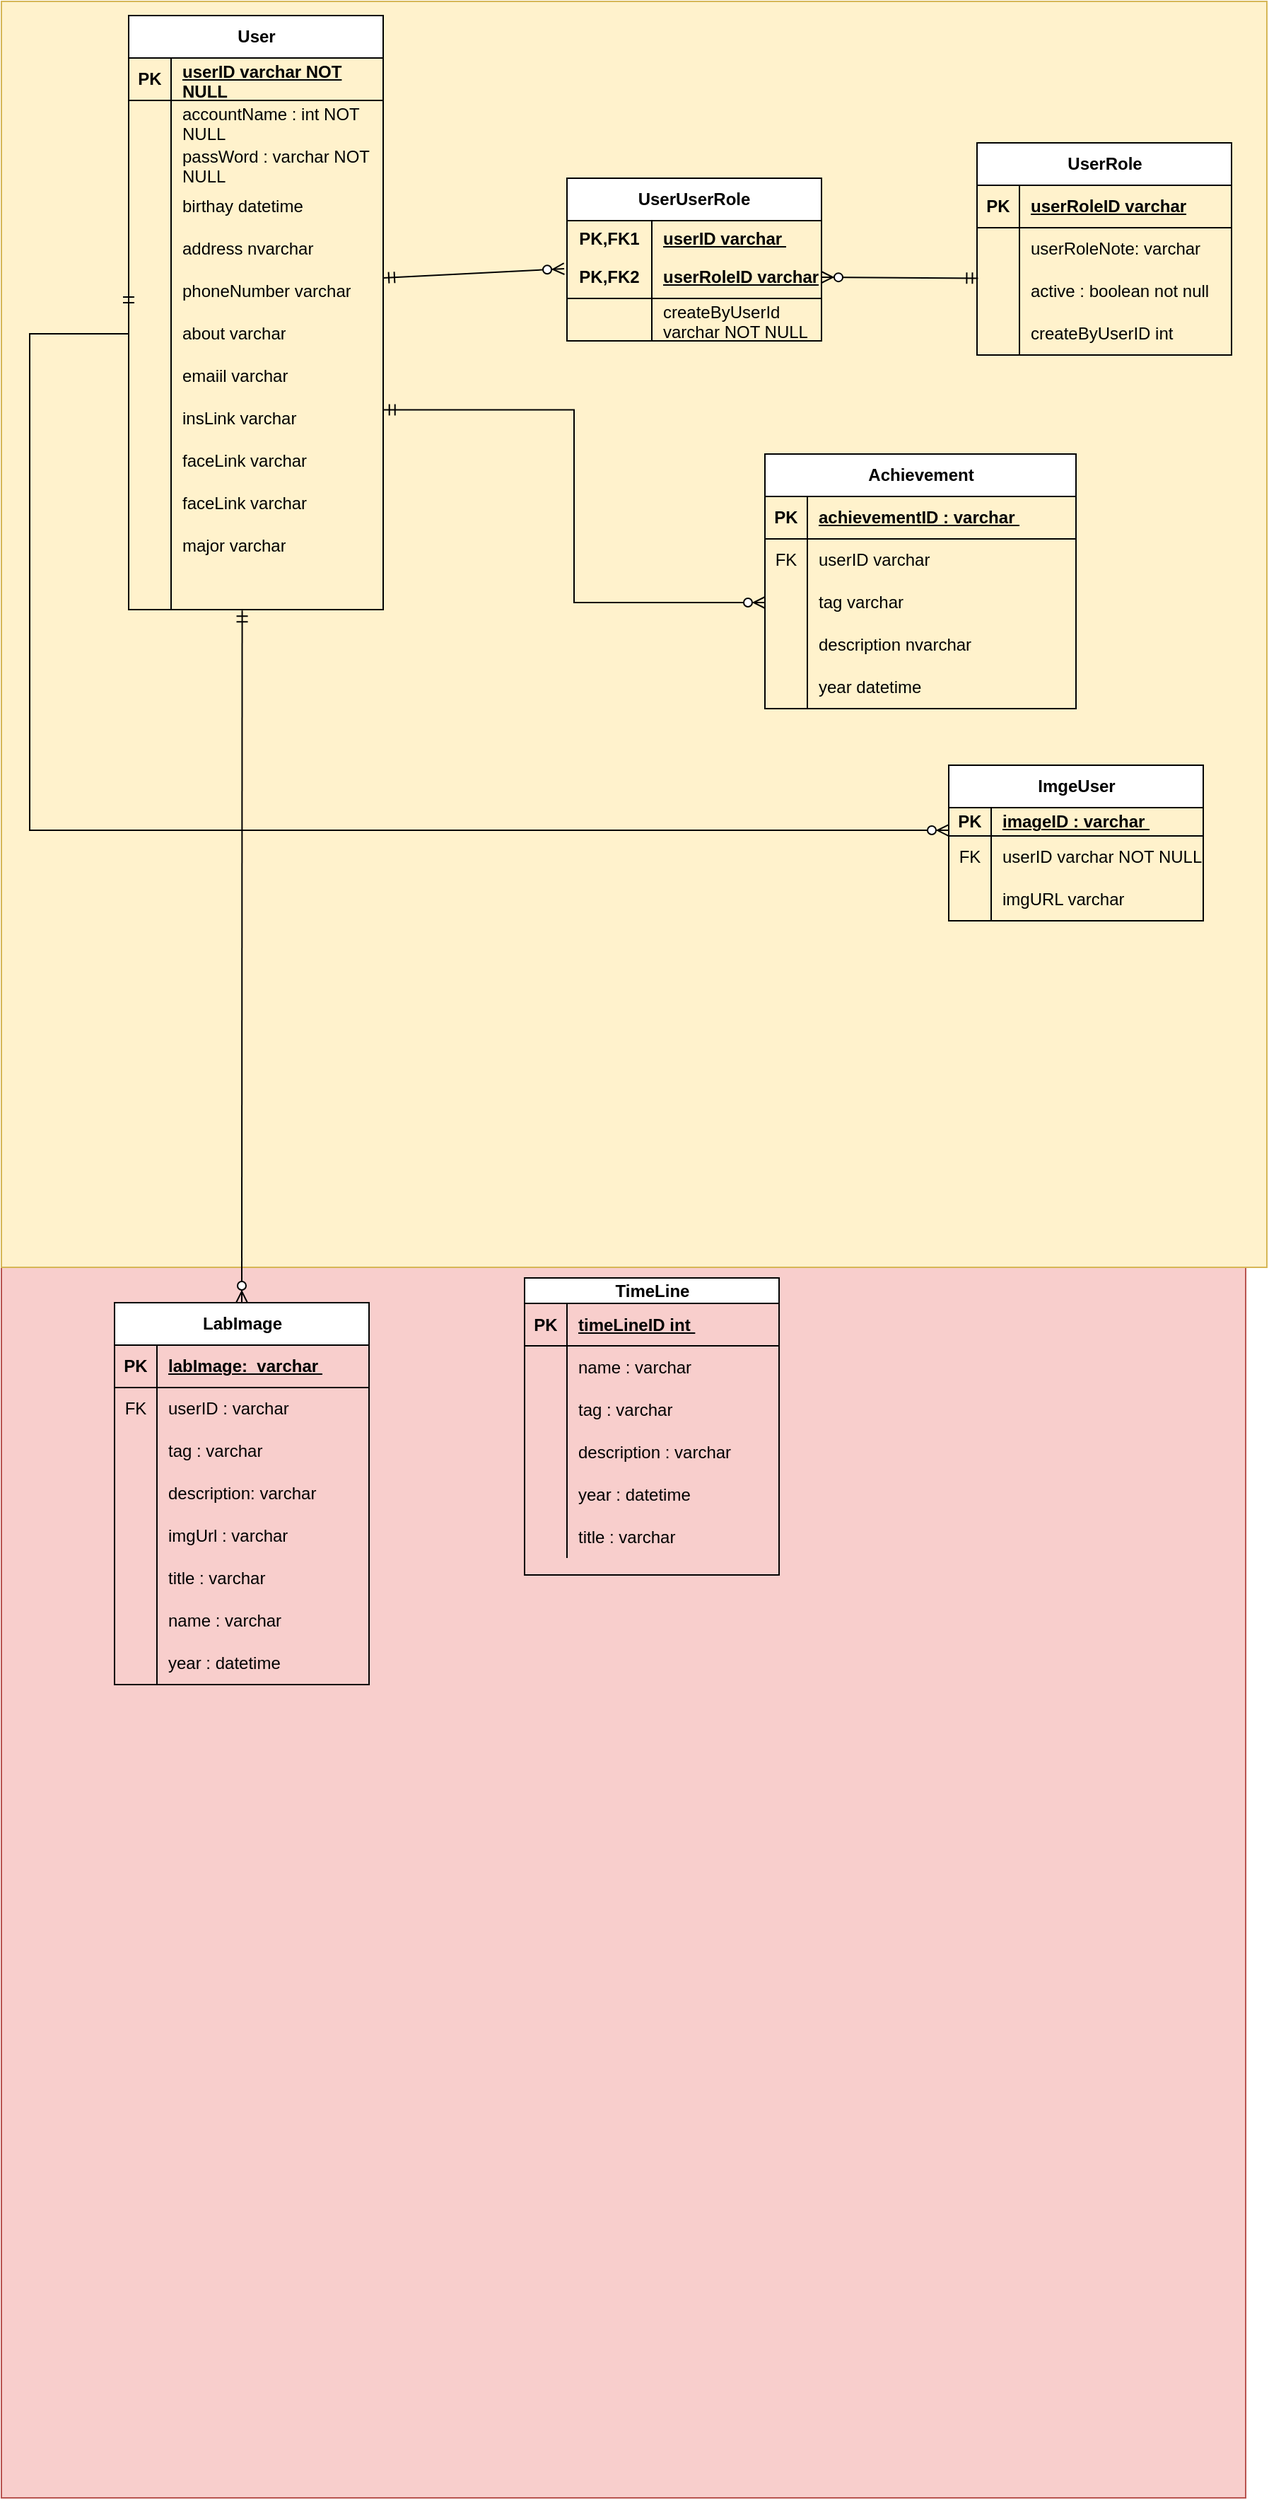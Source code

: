 <mxfile version="21.6.3" type="github">
  <diagram name="Page-1" id="lxIBTwJWbBk2EY63AQeF">
    <mxGraphModel dx="973" dy="623" grid="1" gridSize="10" guides="1" tooltips="1" connect="1" arrows="1" fold="1" page="1" pageScale="1" pageWidth="850" pageHeight="1100" math="0" shadow="0">
      <root>
        <mxCell id="0" />
        <mxCell id="1" parent="0" />
        <mxCell id="_ElPXZbPNZsHkG2TovLa-215" value="" style="whiteSpace=wrap;html=1;aspect=fixed;fillColor=#f8cecc;strokeColor=#b85450;" parent="1" vertex="1">
          <mxGeometry y="935" width="880" height="880" as="geometry" />
        </mxCell>
        <mxCell id="_ElPXZbPNZsHkG2TovLa-213" value="" style="whiteSpace=wrap;html=1;aspect=fixed;fillColor=#fff2cc;strokeColor=#d6b656;" parent="1" vertex="1">
          <mxGeometry y="50" width="895" height="895" as="geometry" />
        </mxCell>
        <mxCell id="_ElPXZbPNZsHkG2TovLa-1" value="User" style="shape=table;startSize=30;container=1;collapsible=1;childLayout=tableLayout;fixedRows=1;rowLines=0;fontStyle=1;align=center;resizeLast=1;html=1;" parent="1" vertex="1">
          <mxGeometry x="90" y="60" width="180" height="420" as="geometry">
            <mxRectangle x="90" y="60" width="70" height="30" as="alternateBounds" />
          </mxGeometry>
        </mxCell>
        <mxCell id="_ElPXZbPNZsHkG2TovLa-2" value="" style="shape=tableRow;horizontal=0;startSize=0;swimlaneHead=0;swimlaneBody=0;fillColor=none;collapsible=0;dropTarget=0;points=[[0,0.5],[1,0.5]];portConstraint=eastwest;top=0;left=0;right=0;bottom=1;" parent="_ElPXZbPNZsHkG2TovLa-1" vertex="1">
          <mxGeometry y="30" width="180" height="30" as="geometry" />
        </mxCell>
        <mxCell id="_ElPXZbPNZsHkG2TovLa-3" value="PK" style="shape=partialRectangle;connectable=0;fillColor=none;top=0;left=0;bottom=0;right=0;fontStyle=1;overflow=hidden;whiteSpace=wrap;html=1;" parent="_ElPXZbPNZsHkG2TovLa-2" vertex="1">
          <mxGeometry width="30" height="30" as="geometry">
            <mxRectangle width="30" height="30" as="alternateBounds" />
          </mxGeometry>
        </mxCell>
        <mxCell id="_ElPXZbPNZsHkG2TovLa-4" value="userID varchar NOT NULL" style="shape=partialRectangle;connectable=0;fillColor=none;top=0;left=0;bottom=0;right=0;align=left;spacingLeft=6;fontStyle=5;overflow=hidden;whiteSpace=wrap;html=1;" parent="_ElPXZbPNZsHkG2TovLa-2" vertex="1">
          <mxGeometry x="30" width="150" height="30" as="geometry">
            <mxRectangle width="150" height="30" as="alternateBounds" />
          </mxGeometry>
        </mxCell>
        <mxCell id="_ElPXZbPNZsHkG2TovLa-8" value="" style="shape=tableRow;horizontal=0;startSize=0;swimlaneHead=0;swimlaneBody=0;fillColor=none;collapsible=0;dropTarget=0;points=[[0,0.5],[1,0.5]];portConstraint=eastwest;top=0;left=0;right=0;bottom=0;" parent="_ElPXZbPNZsHkG2TovLa-1" vertex="1">
          <mxGeometry y="60" width="180" height="30" as="geometry" />
        </mxCell>
        <mxCell id="_ElPXZbPNZsHkG2TovLa-9" value="" style="shape=partialRectangle;connectable=0;fillColor=none;top=0;left=0;bottom=0;right=0;editable=1;overflow=hidden;whiteSpace=wrap;html=1;" parent="_ElPXZbPNZsHkG2TovLa-8" vertex="1">
          <mxGeometry width="30" height="30" as="geometry">
            <mxRectangle width="30" height="30" as="alternateBounds" />
          </mxGeometry>
        </mxCell>
        <mxCell id="_ElPXZbPNZsHkG2TovLa-10" value="" style="shape=partialRectangle;connectable=0;fillColor=none;top=0;left=0;bottom=0;right=0;align=left;spacingLeft=6;overflow=hidden;whiteSpace=wrap;html=1;" parent="_ElPXZbPNZsHkG2TovLa-8" vertex="1">
          <mxGeometry x="30" width="150" height="30" as="geometry">
            <mxRectangle width="150" height="30" as="alternateBounds" />
          </mxGeometry>
        </mxCell>
        <mxCell id="_ElPXZbPNZsHkG2TovLa-11" value="" style="shape=tableRow;horizontal=0;startSize=0;swimlaneHead=0;swimlaneBody=0;fillColor=none;collapsible=0;dropTarget=0;points=[[0,0.5],[1,0.5]];portConstraint=eastwest;top=0;left=0;right=0;bottom=0;" parent="_ElPXZbPNZsHkG2TovLa-1" vertex="1">
          <mxGeometry y="90" width="180" height="30" as="geometry" />
        </mxCell>
        <mxCell id="_ElPXZbPNZsHkG2TovLa-12" value="" style="shape=partialRectangle;connectable=0;fillColor=none;top=0;left=0;bottom=0;right=0;editable=1;overflow=hidden;whiteSpace=wrap;html=1;" parent="_ElPXZbPNZsHkG2TovLa-11" vertex="1">
          <mxGeometry width="30" height="30" as="geometry">
            <mxRectangle width="30" height="30" as="alternateBounds" />
          </mxGeometry>
        </mxCell>
        <mxCell id="_ElPXZbPNZsHkG2TovLa-13" value="passWord : varchar NOT NULL&lt;br&gt;&amp;nbsp;" style="shape=partialRectangle;connectable=0;fillColor=none;top=0;left=0;bottom=0;right=0;align=left;spacingLeft=6;overflow=hidden;whiteSpace=wrap;html=1;" parent="_ElPXZbPNZsHkG2TovLa-11" vertex="1">
          <mxGeometry x="30" width="150" height="30" as="geometry">
            <mxRectangle width="150" height="30" as="alternateBounds" />
          </mxGeometry>
        </mxCell>
        <mxCell id="_ElPXZbPNZsHkG2TovLa-14" style="shape=tableRow;horizontal=0;startSize=0;swimlaneHead=0;swimlaneBody=0;fillColor=none;collapsible=0;dropTarget=0;points=[[0,0.5],[1,0.5]];portConstraint=eastwest;top=0;left=0;right=0;bottom=0;" parent="_ElPXZbPNZsHkG2TovLa-1" vertex="1">
          <mxGeometry y="120" width="180" height="30" as="geometry" />
        </mxCell>
        <mxCell id="_ElPXZbPNZsHkG2TovLa-15" style="shape=partialRectangle;connectable=0;fillColor=none;top=0;left=0;bottom=0;right=0;editable=1;overflow=hidden;whiteSpace=wrap;html=1;" parent="_ElPXZbPNZsHkG2TovLa-14" vertex="1">
          <mxGeometry width="30" height="30" as="geometry">
            <mxRectangle width="30" height="30" as="alternateBounds" />
          </mxGeometry>
        </mxCell>
        <mxCell id="_ElPXZbPNZsHkG2TovLa-16" value="birthay datetime" style="shape=partialRectangle;connectable=0;fillColor=none;top=0;left=0;bottom=0;right=0;align=left;spacingLeft=6;overflow=hidden;whiteSpace=wrap;html=1;" parent="_ElPXZbPNZsHkG2TovLa-14" vertex="1">
          <mxGeometry x="30" width="150" height="30" as="geometry">
            <mxRectangle width="150" height="30" as="alternateBounds" />
          </mxGeometry>
        </mxCell>
        <mxCell id="_ElPXZbPNZsHkG2TovLa-17" style="shape=tableRow;horizontal=0;startSize=0;swimlaneHead=0;swimlaneBody=0;fillColor=none;collapsible=0;dropTarget=0;points=[[0,0.5],[1,0.5]];portConstraint=eastwest;top=0;left=0;right=0;bottom=0;" parent="_ElPXZbPNZsHkG2TovLa-1" vertex="1">
          <mxGeometry y="150" width="180" height="30" as="geometry" />
        </mxCell>
        <mxCell id="_ElPXZbPNZsHkG2TovLa-18" style="shape=partialRectangle;connectable=0;fillColor=none;top=0;left=0;bottom=0;right=0;editable=1;overflow=hidden;whiteSpace=wrap;html=1;" parent="_ElPXZbPNZsHkG2TovLa-17" vertex="1">
          <mxGeometry width="30" height="30" as="geometry">
            <mxRectangle width="30" height="30" as="alternateBounds" />
          </mxGeometry>
        </mxCell>
        <mxCell id="_ElPXZbPNZsHkG2TovLa-19" value="address nvarchar" style="shape=partialRectangle;connectable=0;fillColor=none;top=0;left=0;bottom=0;right=0;align=left;spacingLeft=6;overflow=hidden;whiteSpace=wrap;html=1;" parent="_ElPXZbPNZsHkG2TovLa-17" vertex="1">
          <mxGeometry x="30" width="150" height="30" as="geometry">
            <mxRectangle width="150" height="30" as="alternateBounds" />
          </mxGeometry>
        </mxCell>
        <mxCell id="_ElPXZbPNZsHkG2TovLa-20" style="shape=tableRow;horizontal=0;startSize=0;swimlaneHead=0;swimlaneBody=0;fillColor=none;collapsible=0;dropTarget=0;points=[[0,0.5],[1,0.5]];portConstraint=eastwest;top=0;left=0;right=0;bottom=0;" parent="_ElPXZbPNZsHkG2TovLa-1" vertex="1">
          <mxGeometry y="180" width="180" height="30" as="geometry" />
        </mxCell>
        <mxCell id="_ElPXZbPNZsHkG2TovLa-21" style="shape=partialRectangle;connectable=0;fillColor=none;top=0;left=0;bottom=0;right=0;editable=1;overflow=hidden;whiteSpace=wrap;html=1;" parent="_ElPXZbPNZsHkG2TovLa-20" vertex="1">
          <mxGeometry width="30" height="30" as="geometry">
            <mxRectangle width="30" height="30" as="alternateBounds" />
          </mxGeometry>
        </mxCell>
        <mxCell id="_ElPXZbPNZsHkG2TovLa-22" value="phoneNumber&amp;nbsp;varchar" style="shape=partialRectangle;connectable=0;fillColor=none;top=0;left=0;bottom=0;right=0;align=left;spacingLeft=6;overflow=hidden;whiteSpace=wrap;html=1;" parent="_ElPXZbPNZsHkG2TovLa-20" vertex="1">
          <mxGeometry x="30" width="150" height="30" as="geometry">
            <mxRectangle width="150" height="30" as="alternateBounds" />
          </mxGeometry>
        </mxCell>
        <mxCell id="_ElPXZbPNZsHkG2TovLa-23" style="shape=tableRow;horizontal=0;startSize=0;swimlaneHead=0;swimlaneBody=0;fillColor=none;collapsible=0;dropTarget=0;points=[[0,0.5],[1,0.5]];portConstraint=eastwest;top=0;left=0;right=0;bottom=0;" parent="_ElPXZbPNZsHkG2TovLa-1" vertex="1">
          <mxGeometry y="210" width="180" height="30" as="geometry" />
        </mxCell>
        <mxCell id="_ElPXZbPNZsHkG2TovLa-24" style="shape=partialRectangle;connectable=0;fillColor=none;top=0;left=0;bottom=0;right=0;editable=1;overflow=hidden;whiteSpace=wrap;html=1;" parent="_ElPXZbPNZsHkG2TovLa-23" vertex="1">
          <mxGeometry width="30" height="30" as="geometry">
            <mxRectangle width="30" height="30" as="alternateBounds" />
          </mxGeometry>
        </mxCell>
        <mxCell id="_ElPXZbPNZsHkG2TovLa-25" value="about&amp;nbsp;varchar" style="shape=partialRectangle;connectable=0;fillColor=none;top=0;left=0;bottom=0;right=0;align=left;spacingLeft=6;overflow=hidden;whiteSpace=wrap;html=1;" parent="_ElPXZbPNZsHkG2TovLa-23" vertex="1">
          <mxGeometry x="30" width="150" height="30" as="geometry">
            <mxRectangle width="150" height="30" as="alternateBounds" />
          </mxGeometry>
        </mxCell>
        <mxCell id="_ElPXZbPNZsHkG2TovLa-26" style="shape=tableRow;horizontal=0;startSize=0;swimlaneHead=0;swimlaneBody=0;fillColor=none;collapsible=0;dropTarget=0;points=[[0,0.5],[1,0.5]];portConstraint=eastwest;top=0;left=0;right=0;bottom=0;" parent="_ElPXZbPNZsHkG2TovLa-1" vertex="1">
          <mxGeometry y="240" width="180" height="30" as="geometry" />
        </mxCell>
        <mxCell id="_ElPXZbPNZsHkG2TovLa-27" style="shape=partialRectangle;connectable=0;fillColor=none;top=0;left=0;bottom=0;right=0;editable=1;overflow=hidden;whiteSpace=wrap;html=1;" parent="_ElPXZbPNZsHkG2TovLa-26" vertex="1">
          <mxGeometry width="30" height="30" as="geometry">
            <mxRectangle width="30" height="30" as="alternateBounds" />
          </mxGeometry>
        </mxCell>
        <mxCell id="_ElPXZbPNZsHkG2TovLa-28" value="emaiil&amp;nbsp;varchar" style="shape=partialRectangle;connectable=0;fillColor=none;top=0;left=0;bottom=0;right=0;align=left;spacingLeft=6;overflow=hidden;whiteSpace=wrap;html=1;" parent="_ElPXZbPNZsHkG2TovLa-26" vertex="1">
          <mxGeometry x="30" width="150" height="30" as="geometry">
            <mxRectangle width="150" height="30" as="alternateBounds" />
          </mxGeometry>
        </mxCell>
        <mxCell id="_ElPXZbPNZsHkG2TovLa-38" style="shape=tableRow;horizontal=0;startSize=0;swimlaneHead=0;swimlaneBody=0;fillColor=none;collapsible=0;dropTarget=0;points=[[0,0.5],[1,0.5]];portConstraint=eastwest;top=0;left=0;right=0;bottom=0;" parent="_ElPXZbPNZsHkG2TovLa-1" vertex="1">
          <mxGeometry y="270" width="180" height="30" as="geometry" />
        </mxCell>
        <mxCell id="_ElPXZbPNZsHkG2TovLa-39" style="shape=partialRectangle;connectable=0;fillColor=none;top=0;left=0;bottom=0;right=0;editable=1;overflow=hidden;whiteSpace=wrap;html=1;" parent="_ElPXZbPNZsHkG2TovLa-38" vertex="1">
          <mxGeometry width="30" height="30" as="geometry">
            <mxRectangle width="30" height="30" as="alternateBounds" />
          </mxGeometry>
        </mxCell>
        <mxCell id="_ElPXZbPNZsHkG2TovLa-40" value="insLink&amp;nbsp;varchar" style="shape=partialRectangle;connectable=0;fillColor=none;top=0;left=0;bottom=0;right=0;align=left;spacingLeft=6;overflow=hidden;whiteSpace=wrap;html=1;" parent="_ElPXZbPNZsHkG2TovLa-38" vertex="1">
          <mxGeometry x="30" width="150" height="30" as="geometry">
            <mxRectangle width="150" height="30" as="alternateBounds" />
          </mxGeometry>
        </mxCell>
        <mxCell id="_ElPXZbPNZsHkG2TovLa-41" style="shape=tableRow;horizontal=0;startSize=0;swimlaneHead=0;swimlaneBody=0;fillColor=none;collapsible=0;dropTarget=0;points=[[0,0.5],[1,0.5]];portConstraint=eastwest;top=0;left=0;right=0;bottom=0;" parent="_ElPXZbPNZsHkG2TovLa-1" vertex="1">
          <mxGeometry y="300" width="180" height="30" as="geometry" />
        </mxCell>
        <mxCell id="_ElPXZbPNZsHkG2TovLa-42" style="shape=partialRectangle;connectable=0;fillColor=none;top=0;left=0;bottom=0;right=0;editable=1;overflow=hidden;whiteSpace=wrap;html=1;" parent="_ElPXZbPNZsHkG2TovLa-41" vertex="1">
          <mxGeometry width="30" height="30" as="geometry">
            <mxRectangle width="30" height="30" as="alternateBounds" />
          </mxGeometry>
        </mxCell>
        <mxCell id="_ElPXZbPNZsHkG2TovLa-43" value="faceLink&amp;nbsp;varchar" style="shape=partialRectangle;connectable=0;fillColor=none;top=0;left=0;bottom=0;right=0;align=left;spacingLeft=6;overflow=hidden;whiteSpace=wrap;html=1;" parent="_ElPXZbPNZsHkG2TovLa-41" vertex="1">
          <mxGeometry x="30" width="150" height="30" as="geometry">
            <mxRectangle width="150" height="30" as="alternateBounds" />
          </mxGeometry>
        </mxCell>
        <mxCell id="_ElPXZbPNZsHkG2TovLa-44" style="shape=tableRow;horizontal=0;startSize=0;swimlaneHead=0;swimlaneBody=0;fillColor=none;collapsible=0;dropTarget=0;points=[[0,0.5],[1,0.5]];portConstraint=eastwest;top=0;left=0;right=0;bottom=0;" parent="_ElPXZbPNZsHkG2TovLa-1" vertex="1">
          <mxGeometry y="330" width="180" height="30" as="geometry" />
        </mxCell>
        <mxCell id="_ElPXZbPNZsHkG2TovLa-45" style="shape=partialRectangle;connectable=0;fillColor=none;top=0;left=0;bottom=0;right=0;editable=1;overflow=hidden;whiteSpace=wrap;html=1;" parent="_ElPXZbPNZsHkG2TovLa-44" vertex="1">
          <mxGeometry width="30" height="30" as="geometry">
            <mxRectangle width="30" height="30" as="alternateBounds" />
          </mxGeometry>
        </mxCell>
        <mxCell id="_ElPXZbPNZsHkG2TovLa-46" value="faceLink&amp;nbsp;varchar" style="shape=partialRectangle;connectable=0;fillColor=none;top=0;left=0;bottom=0;right=0;align=left;spacingLeft=6;overflow=hidden;whiteSpace=wrap;html=1;" parent="_ElPXZbPNZsHkG2TovLa-44" vertex="1">
          <mxGeometry x="30" width="150" height="30" as="geometry">
            <mxRectangle width="150" height="30" as="alternateBounds" />
          </mxGeometry>
        </mxCell>
        <mxCell id="_ElPXZbPNZsHkG2TovLa-47" style="shape=tableRow;horizontal=0;startSize=0;swimlaneHead=0;swimlaneBody=0;fillColor=none;collapsible=0;dropTarget=0;points=[[0,0.5],[1,0.5]];portConstraint=eastwest;top=0;left=0;right=0;bottom=0;" parent="_ElPXZbPNZsHkG2TovLa-1" vertex="1">
          <mxGeometry y="360" width="180" height="30" as="geometry" />
        </mxCell>
        <mxCell id="_ElPXZbPNZsHkG2TovLa-48" style="shape=partialRectangle;connectable=0;fillColor=none;top=0;left=0;bottom=0;right=0;editable=1;overflow=hidden;whiteSpace=wrap;html=1;" parent="_ElPXZbPNZsHkG2TovLa-47" vertex="1">
          <mxGeometry width="30" height="30" as="geometry">
            <mxRectangle width="30" height="30" as="alternateBounds" />
          </mxGeometry>
        </mxCell>
        <mxCell id="_ElPXZbPNZsHkG2TovLa-49" value="major varchar" style="shape=partialRectangle;connectable=0;fillColor=none;top=0;left=0;bottom=0;right=0;align=left;spacingLeft=6;overflow=hidden;whiteSpace=wrap;html=1;" parent="_ElPXZbPNZsHkG2TovLa-47" vertex="1">
          <mxGeometry x="30" width="150" height="30" as="geometry">
            <mxRectangle width="150" height="30" as="alternateBounds" />
          </mxGeometry>
        </mxCell>
        <mxCell id="N3_ch3ocj8FjDBlkxbTE-42" style="shape=tableRow;horizontal=0;startSize=0;swimlaneHead=0;swimlaneBody=0;fillColor=none;collapsible=0;dropTarget=0;points=[[0,0.5],[1,0.5]];portConstraint=eastwest;top=0;left=0;right=0;bottom=0;" parent="_ElPXZbPNZsHkG2TovLa-1" vertex="1">
          <mxGeometry y="390" width="180" height="30" as="geometry" />
        </mxCell>
        <mxCell id="N3_ch3ocj8FjDBlkxbTE-43" value="" style="shape=partialRectangle;connectable=0;fillColor=none;top=0;left=0;bottom=0;right=0;editable=1;overflow=hidden;whiteSpace=wrap;html=1;" parent="N3_ch3ocj8FjDBlkxbTE-42" vertex="1">
          <mxGeometry width="30" height="30" as="geometry">
            <mxRectangle width="30" height="30" as="alternateBounds" />
          </mxGeometry>
        </mxCell>
        <mxCell id="N3_ch3ocj8FjDBlkxbTE-44" value="" style="shape=partialRectangle;connectable=0;fillColor=none;top=0;left=0;bottom=0;right=0;align=left;spacingLeft=6;overflow=hidden;whiteSpace=wrap;html=1;" parent="N3_ch3ocj8FjDBlkxbTE-42" vertex="1">
          <mxGeometry x="30" width="150" height="30" as="geometry">
            <mxRectangle width="150" height="30" as="alternateBounds" />
          </mxGeometry>
        </mxCell>
        <mxCell id="_ElPXZbPNZsHkG2TovLa-87" value="UserUserRole" style="shape=table;startSize=30;container=1;collapsible=1;childLayout=tableLayout;fixedRows=1;rowLines=0;fontStyle=1;align=center;resizeLast=1;html=1;whiteSpace=wrap;" parent="1" vertex="1">
          <mxGeometry x="400" y="175" width="180" height="115.0" as="geometry">
            <mxRectangle x="350" y="30" width="90" height="30" as="alternateBounds" />
          </mxGeometry>
        </mxCell>
        <mxCell id="_ElPXZbPNZsHkG2TovLa-88" value="" style="shape=tableRow;horizontal=0;startSize=0;swimlaneHead=0;swimlaneBody=0;fillColor=none;collapsible=0;dropTarget=0;points=[[0,0.5],[1,0.5]];portConstraint=eastwest;top=0;left=0;right=0;bottom=0;html=1;" parent="_ElPXZbPNZsHkG2TovLa-87" vertex="1">
          <mxGeometry y="30" width="180" height="25" as="geometry" />
        </mxCell>
        <mxCell id="_ElPXZbPNZsHkG2TovLa-89" value="PK,FK1" style="shape=partialRectangle;connectable=0;fillColor=none;top=0;left=0;bottom=0;right=0;fontStyle=1;overflow=hidden;html=1;whiteSpace=wrap;" parent="_ElPXZbPNZsHkG2TovLa-88" vertex="1">
          <mxGeometry width="60" height="25" as="geometry">
            <mxRectangle width="60" height="25" as="alternateBounds" />
          </mxGeometry>
        </mxCell>
        <mxCell id="_ElPXZbPNZsHkG2TovLa-90" value="userID varchar&amp;nbsp;" style="shape=partialRectangle;connectable=0;fillColor=none;top=0;left=0;bottom=0;right=0;align=left;spacingLeft=6;fontStyle=5;overflow=hidden;html=1;whiteSpace=wrap;" parent="_ElPXZbPNZsHkG2TovLa-88" vertex="1">
          <mxGeometry x="60" width="120" height="25" as="geometry">
            <mxRectangle width="120" height="25" as="alternateBounds" />
          </mxGeometry>
        </mxCell>
        <mxCell id="_ElPXZbPNZsHkG2TovLa-91" value="" style="shape=tableRow;horizontal=0;startSize=0;swimlaneHead=0;swimlaneBody=0;fillColor=none;collapsible=0;dropTarget=0;points=[[0,0.5],[1,0.5]];portConstraint=eastwest;top=0;left=0;right=0;bottom=1;html=1;" parent="_ElPXZbPNZsHkG2TovLa-87" vertex="1">
          <mxGeometry y="55" width="180" height="30" as="geometry" />
        </mxCell>
        <mxCell id="_ElPXZbPNZsHkG2TovLa-92" value="PK,FK2" style="shape=partialRectangle;connectable=0;fillColor=none;top=0;left=0;bottom=0;right=0;fontStyle=1;overflow=hidden;html=1;whiteSpace=wrap;" parent="_ElPXZbPNZsHkG2TovLa-91" vertex="1">
          <mxGeometry width="60" height="30" as="geometry">
            <mxRectangle width="60" height="30" as="alternateBounds" />
          </mxGeometry>
        </mxCell>
        <mxCell id="_ElPXZbPNZsHkG2TovLa-93" value="userRoleID varchar" style="shape=partialRectangle;connectable=0;fillColor=none;top=0;left=0;bottom=0;right=0;align=left;spacingLeft=6;fontStyle=5;overflow=hidden;html=1;whiteSpace=wrap;" parent="_ElPXZbPNZsHkG2TovLa-91" vertex="1">
          <mxGeometry x="60" width="120" height="30" as="geometry">
            <mxRectangle width="120" height="30" as="alternateBounds" />
          </mxGeometry>
        </mxCell>
        <mxCell id="_ElPXZbPNZsHkG2TovLa-94" value="" style="shape=tableRow;horizontal=0;startSize=0;swimlaneHead=0;swimlaneBody=0;fillColor=none;collapsible=0;dropTarget=0;points=[[0,0.5],[1,0.5]];portConstraint=eastwest;top=0;left=0;right=0;bottom=0;html=1;" parent="_ElPXZbPNZsHkG2TovLa-87" vertex="1">
          <mxGeometry y="85" width="180" height="30" as="geometry" />
        </mxCell>
        <mxCell id="_ElPXZbPNZsHkG2TovLa-95" value="" style="shape=partialRectangle;connectable=0;fillColor=none;top=0;left=0;bottom=0;right=0;editable=1;overflow=hidden;html=1;whiteSpace=wrap;" parent="_ElPXZbPNZsHkG2TovLa-94" vertex="1">
          <mxGeometry width="60" height="30" as="geometry">
            <mxRectangle width="60" height="30" as="alternateBounds" />
          </mxGeometry>
        </mxCell>
        <mxCell id="_ElPXZbPNZsHkG2TovLa-96" value="createByUserId varchar NOT NULL" style="shape=partialRectangle;connectable=0;fillColor=none;top=0;left=0;bottom=0;right=0;align=left;spacingLeft=6;overflow=hidden;html=1;whiteSpace=wrap;" parent="_ElPXZbPNZsHkG2TovLa-94" vertex="1">
          <mxGeometry x="60" width="120" height="30" as="geometry">
            <mxRectangle width="120" height="30" as="alternateBounds" />
          </mxGeometry>
        </mxCell>
        <mxCell id="_ElPXZbPNZsHkG2TovLa-100" value="UserRole" style="shape=table;startSize=30;container=1;collapsible=1;childLayout=tableLayout;fixedRows=1;rowLines=0;fontStyle=1;align=center;resizeLast=1;html=1;" parent="1" vertex="1">
          <mxGeometry x="690" y="150" width="180" height="150" as="geometry">
            <mxRectangle x="560" y="40" width="90" height="30" as="alternateBounds" />
          </mxGeometry>
        </mxCell>
        <mxCell id="_ElPXZbPNZsHkG2TovLa-101" value="" style="shape=tableRow;horizontal=0;startSize=0;swimlaneHead=0;swimlaneBody=0;fillColor=none;collapsible=0;dropTarget=0;points=[[0,0.5],[1,0.5]];portConstraint=eastwest;top=0;left=0;right=0;bottom=1;" parent="_ElPXZbPNZsHkG2TovLa-100" vertex="1">
          <mxGeometry y="30" width="180" height="30" as="geometry" />
        </mxCell>
        <mxCell id="_ElPXZbPNZsHkG2TovLa-102" value="PK" style="shape=partialRectangle;connectable=0;fillColor=none;top=0;left=0;bottom=0;right=0;fontStyle=1;overflow=hidden;whiteSpace=wrap;html=1;" parent="_ElPXZbPNZsHkG2TovLa-101" vertex="1">
          <mxGeometry width="30" height="30" as="geometry">
            <mxRectangle width="30" height="30" as="alternateBounds" />
          </mxGeometry>
        </mxCell>
        <mxCell id="_ElPXZbPNZsHkG2TovLa-103" value="userRoleID varchar" style="shape=partialRectangle;connectable=0;fillColor=none;top=0;left=0;bottom=0;right=0;align=left;spacingLeft=6;fontStyle=5;overflow=hidden;whiteSpace=wrap;html=1;" parent="_ElPXZbPNZsHkG2TovLa-101" vertex="1">
          <mxGeometry x="30" width="150" height="30" as="geometry">
            <mxRectangle width="150" height="30" as="alternateBounds" />
          </mxGeometry>
        </mxCell>
        <mxCell id="_ElPXZbPNZsHkG2TovLa-104" value="" style="shape=tableRow;horizontal=0;startSize=0;swimlaneHead=0;swimlaneBody=0;fillColor=none;collapsible=0;dropTarget=0;points=[[0,0.5],[1,0.5]];portConstraint=eastwest;top=0;left=0;right=0;bottom=0;" parent="_ElPXZbPNZsHkG2TovLa-100" vertex="1">
          <mxGeometry y="60" width="180" height="30" as="geometry" />
        </mxCell>
        <mxCell id="_ElPXZbPNZsHkG2TovLa-105" value="" style="shape=partialRectangle;connectable=0;fillColor=none;top=0;left=0;bottom=0;right=0;editable=1;overflow=hidden;whiteSpace=wrap;html=1;" parent="_ElPXZbPNZsHkG2TovLa-104" vertex="1">
          <mxGeometry width="30" height="30" as="geometry">
            <mxRectangle width="30" height="30" as="alternateBounds" />
          </mxGeometry>
        </mxCell>
        <mxCell id="_ElPXZbPNZsHkG2TovLa-106" value="userRoleNote: varchar" style="shape=partialRectangle;connectable=0;fillColor=none;top=0;left=0;bottom=0;right=0;align=left;spacingLeft=6;overflow=hidden;whiteSpace=wrap;html=1;" parent="_ElPXZbPNZsHkG2TovLa-104" vertex="1">
          <mxGeometry x="30" width="150" height="30" as="geometry">
            <mxRectangle width="150" height="30" as="alternateBounds" />
          </mxGeometry>
        </mxCell>
        <mxCell id="_ElPXZbPNZsHkG2TovLa-107" value="" style="shape=tableRow;horizontal=0;startSize=0;swimlaneHead=0;swimlaneBody=0;fillColor=none;collapsible=0;dropTarget=0;points=[[0,0.5],[1,0.5]];portConstraint=eastwest;top=0;left=0;right=0;bottom=0;" parent="_ElPXZbPNZsHkG2TovLa-100" vertex="1">
          <mxGeometry y="90" width="180" height="30" as="geometry" />
        </mxCell>
        <mxCell id="_ElPXZbPNZsHkG2TovLa-108" value="" style="shape=partialRectangle;connectable=0;fillColor=none;top=0;left=0;bottom=0;right=0;editable=1;overflow=hidden;whiteSpace=wrap;html=1;" parent="_ElPXZbPNZsHkG2TovLa-107" vertex="1">
          <mxGeometry width="30" height="30" as="geometry">
            <mxRectangle width="30" height="30" as="alternateBounds" />
          </mxGeometry>
        </mxCell>
        <mxCell id="_ElPXZbPNZsHkG2TovLa-109" value="active : boolean not null&amp;nbsp;" style="shape=partialRectangle;connectable=0;fillColor=none;top=0;left=0;bottom=0;right=0;align=left;spacingLeft=6;overflow=hidden;whiteSpace=wrap;html=1;" parent="_ElPXZbPNZsHkG2TovLa-107" vertex="1">
          <mxGeometry x="30" width="150" height="30" as="geometry">
            <mxRectangle width="150" height="30" as="alternateBounds" />
          </mxGeometry>
        </mxCell>
        <mxCell id="_ElPXZbPNZsHkG2TovLa-110" value="" style="shape=tableRow;horizontal=0;startSize=0;swimlaneHead=0;swimlaneBody=0;fillColor=none;collapsible=0;dropTarget=0;points=[[0,0.5],[1,0.5]];portConstraint=eastwest;top=0;left=0;right=0;bottom=0;" parent="_ElPXZbPNZsHkG2TovLa-100" vertex="1">
          <mxGeometry y="120" width="180" height="30" as="geometry" />
        </mxCell>
        <mxCell id="_ElPXZbPNZsHkG2TovLa-111" value="" style="shape=partialRectangle;connectable=0;fillColor=none;top=0;left=0;bottom=0;right=0;editable=1;overflow=hidden;whiteSpace=wrap;html=1;" parent="_ElPXZbPNZsHkG2TovLa-110" vertex="1">
          <mxGeometry width="30" height="30" as="geometry">
            <mxRectangle width="30" height="30" as="alternateBounds" />
          </mxGeometry>
        </mxCell>
        <mxCell id="_ElPXZbPNZsHkG2TovLa-112" value="createByUserID int" style="shape=partialRectangle;connectable=0;fillColor=none;top=0;left=0;bottom=0;right=0;align=left;spacingLeft=6;overflow=hidden;whiteSpace=wrap;html=1;" parent="_ElPXZbPNZsHkG2TovLa-110" vertex="1">
          <mxGeometry x="30" width="150" height="30" as="geometry">
            <mxRectangle width="150" height="30" as="alternateBounds" />
          </mxGeometry>
        </mxCell>
        <mxCell id="_ElPXZbPNZsHkG2TovLa-126" value="ImgeUser" style="shape=table;startSize=30;container=1;collapsible=1;childLayout=tableLayout;fixedRows=1;rowLines=0;fontStyle=1;align=center;resizeLast=1;html=1;" parent="1" vertex="1">
          <mxGeometry x="670" y="590" width="180" height="110" as="geometry">
            <mxRectangle x="75" y="150" width="100" height="30" as="alternateBounds" />
          </mxGeometry>
        </mxCell>
        <mxCell id="_ElPXZbPNZsHkG2TovLa-127" value="" style="shape=tableRow;horizontal=0;startSize=0;swimlaneHead=0;swimlaneBody=0;fillColor=none;collapsible=0;dropTarget=0;points=[[0,0.5],[1,0.5]];portConstraint=eastwest;top=0;left=0;right=0;bottom=1;" parent="_ElPXZbPNZsHkG2TovLa-126" vertex="1">
          <mxGeometry y="30" width="180" height="20" as="geometry" />
        </mxCell>
        <mxCell id="_ElPXZbPNZsHkG2TovLa-128" value="PK" style="shape=partialRectangle;connectable=0;fillColor=none;top=0;left=0;bottom=0;right=0;fontStyle=1;overflow=hidden;whiteSpace=wrap;html=1;" parent="_ElPXZbPNZsHkG2TovLa-127" vertex="1">
          <mxGeometry width="30" height="20" as="geometry">
            <mxRectangle width="30" height="20" as="alternateBounds" />
          </mxGeometry>
        </mxCell>
        <mxCell id="_ElPXZbPNZsHkG2TovLa-129" value="imageID : varchar&amp;nbsp;" style="shape=partialRectangle;connectable=0;fillColor=none;top=0;left=0;bottom=0;right=0;align=left;spacingLeft=6;fontStyle=5;overflow=hidden;whiteSpace=wrap;html=1;" parent="_ElPXZbPNZsHkG2TovLa-127" vertex="1">
          <mxGeometry x="30" width="150" height="20" as="geometry">
            <mxRectangle width="150" height="20" as="alternateBounds" />
          </mxGeometry>
        </mxCell>
        <mxCell id="_ElPXZbPNZsHkG2TovLa-130" value="" style="shape=tableRow;horizontal=0;startSize=0;swimlaneHead=0;swimlaneBody=0;fillColor=none;collapsible=0;dropTarget=0;points=[[0,0.5],[1,0.5]];portConstraint=eastwest;top=0;left=0;right=0;bottom=0;" parent="_ElPXZbPNZsHkG2TovLa-126" vertex="1">
          <mxGeometry y="50" width="180" height="30" as="geometry" />
        </mxCell>
        <mxCell id="_ElPXZbPNZsHkG2TovLa-131" value="FK" style="shape=partialRectangle;connectable=0;fillColor=none;top=0;left=0;bottom=0;right=0;editable=1;overflow=hidden;whiteSpace=wrap;html=1;" parent="_ElPXZbPNZsHkG2TovLa-130" vertex="1">
          <mxGeometry width="30" height="30" as="geometry">
            <mxRectangle width="30" height="30" as="alternateBounds" />
          </mxGeometry>
        </mxCell>
        <mxCell id="_ElPXZbPNZsHkG2TovLa-132" value="userID varchar NOT NULL" style="shape=partialRectangle;connectable=0;fillColor=none;top=0;left=0;bottom=0;right=0;align=left;spacingLeft=6;overflow=hidden;whiteSpace=wrap;html=1;" parent="_ElPXZbPNZsHkG2TovLa-130" vertex="1">
          <mxGeometry x="30" width="150" height="30" as="geometry">
            <mxRectangle width="150" height="30" as="alternateBounds" />
          </mxGeometry>
        </mxCell>
        <mxCell id="_ElPXZbPNZsHkG2TovLa-136" value="" style="shape=tableRow;horizontal=0;startSize=0;swimlaneHead=0;swimlaneBody=0;fillColor=none;collapsible=0;dropTarget=0;points=[[0,0.5],[1,0.5]];portConstraint=eastwest;top=0;left=0;right=0;bottom=0;" parent="_ElPXZbPNZsHkG2TovLa-126" vertex="1">
          <mxGeometry y="80" width="180" height="30" as="geometry" />
        </mxCell>
        <mxCell id="_ElPXZbPNZsHkG2TovLa-137" value="" style="shape=partialRectangle;connectable=0;fillColor=none;top=0;left=0;bottom=0;right=0;editable=1;overflow=hidden;whiteSpace=wrap;html=1;" parent="_ElPXZbPNZsHkG2TovLa-136" vertex="1">
          <mxGeometry width="30" height="30" as="geometry">
            <mxRectangle width="30" height="30" as="alternateBounds" />
          </mxGeometry>
        </mxCell>
        <mxCell id="_ElPXZbPNZsHkG2TovLa-138" value="imgURL varchar" style="shape=partialRectangle;connectable=0;fillColor=none;top=0;left=0;bottom=0;right=0;align=left;spacingLeft=6;overflow=hidden;whiteSpace=wrap;html=1;" parent="_ElPXZbPNZsHkG2TovLa-136" vertex="1">
          <mxGeometry x="30" width="150" height="30" as="geometry">
            <mxRectangle width="150" height="30" as="alternateBounds" />
          </mxGeometry>
        </mxCell>
        <mxCell id="_ElPXZbPNZsHkG2TovLa-139" value="Achievement" style="shape=table;startSize=30;container=1;collapsible=1;childLayout=tableLayout;fixedRows=1;rowLines=0;fontStyle=1;align=center;resizeLast=1;html=1;" parent="1" vertex="1">
          <mxGeometry x="540" y="370" width="220" height="180" as="geometry" />
        </mxCell>
        <mxCell id="_ElPXZbPNZsHkG2TovLa-140" value="" style="shape=tableRow;horizontal=0;startSize=0;swimlaneHead=0;swimlaneBody=0;fillColor=none;collapsible=0;dropTarget=0;points=[[0,0.5],[1,0.5]];portConstraint=eastwest;top=0;left=0;right=0;bottom=1;" parent="_ElPXZbPNZsHkG2TovLa-139" vertex="1">
          <mxGeometry y="30" width="220" height="30" as="geometry" />
        </mxCell>
        <mxCell id="_ElPXZbPNZsHkG2TovLa-141" value="PK" style="shape=partialRectangle;connectable=0;fillColor=none;top=0;left=0;bottom=0;right=0;fontStyle=1;overflow=hidden;whiteSpace=wrap;html=1;" parent="_ElPXZbPNZsHkG2TovLa-140" vertex="1">
          <mxGeometry width="30" height="30" as="geometry">
            <mxRectangle width="30" height="30" as="alternateBounds" />
          </mxGeometry>
        </mxCell>
        <mxCell id="_ElPXZbPNZsHkG2TovLa-142" value="achievementID : varchar&amp;nbsp;" style="shape=partialRectangle;connectable=0;fillColor=none;top=0;left=0;bottom=0;right=0;align=left;spacingLeft=6;fontStyle=5;overflow=hidden;whiteSpace=wrap;html=1;" parent="_ElPXZbPNZsHkG2TovLa-140" vertex="1">
          <mxGeometry x="30" width="190" height="30" as="geometry">
            <mxRectangle width="190" height="30" as="alternateBounds" />
          </mxGeometry>
        </mxCell>
        <mxCell id="_ElPXZbPNZsHkG2TovLa-143" value="" style="shape=tableRow;horizontal=0;startSize=0;swimlaneHead=0;swimlaneBody=0;fillColor=none;collapsible=0;dropTarget=0;points=[[0,0.5],[1,0.5]];portConstraint=eastwest;top=0;left=0;right=0;bottom=0;" parent="_ElPXZbPNZsHkG2TovLa-139" vertex="1">
          <mxGeometry y="60" width="220" height="30" as="geometry" />
        </mxCell>
        <mxCell id="_ElPXZbPNZsHkG2TovLa-144" value="FK" style="shape=partialRectangle;connectable=0;fillColor=none;top=0;left=0;bottom=0;right=0;editable=1;overflow=hidden;whiteSpace=wrap;html=1;" parent="_ElPXZbPNZsHkG2TovLa-143" vertex="1">
          <mxGeometry width="30" height="30" as="geometry">
            <mxRectangle width="30" height="30" as="alternateBounds" />
          </mxGeometry>
        </mxCell>
        <mxCell id="_ElPXZbPNZsHkG2TovLa-145" value="userID varchar" style="shape=partialRectangle;connectable=0;fillColor=none;top=0;left=0;bottom=0;right=0;align=left;spacingLeft=6;overflow=hidden;whiteSpace=wrap;html=1;" parent="_ElPXZbPNZsHkG2TovLa-143" vertex="1">
          <mxGeometry x="30" width="190" height="30" as="geometry">
            <mxRectangle width="190" height="30" as="alternateBounds" />
          </mxGeometry>
        </mxCell>
        <mxCell id="_ElPXZbPNZsHkG2TovLa-146" value="" style="shape=tableRow;horizontal=0;startSize=0;swimlaneHead=0;swimlaneBody=0;fillColor=none;collapsible=0;dropTarget=0;points=[[0,0.5],[1,0.5]];portConstraint=eastwest;top=0;left=0;right=0;bottom=0;" parent="_ElPXZbPNZsHkG2TovLa-139" vertex="1">
          <mxGeometry y="90" width="220" height="30" as="geometry" />
        </mxCell>
        <mxCell id="_ElPXZbPNZsHkG2TovLa-147" value="" style="shape=partialRectangle;connectable=0;fillColor=none;top=0;left=0;bottom=0;right=0;editable=1;overflow=hidden;whiteSpace=wrap;html=1;" parent="_ElPXZbPNZsHkG2TovLa-146" vertex="1">
          <mxGeometry width="30" height="30" as="geometry">
            <mxRectangle width="30" height="30" as="alternateBounds" />
          </mxGeometry>
        </mxCell>
        <mxCell id="_ElPXZbPNZsHkG2TovLa-148" value="tag varchar" style="shape=partialRectangle;connectable=0;fillColor=none;top=0;left=0;bottom=0;right=0;align=left;spacingLeft=6;overflow=hidden;whiteSpace=wrap;html=1;" parent="_ElPXZbPNZsHkG2TovLa-146" vertex="1">
          <mxGeometry x="30" width="190" height="30" as="geometry">
            <mxRectangle width="190" height="30" as="alternateBounds" />
          </mxGeometry>
        </mxCell>
        <mxCell id="_ElPXZbPNZsHkG2TovLa-149" value="" style="shape=tableRow;horizontal=0;startSize=0;swimlaneHead=0;swimlaneBody=0;fillColor=none;collapsible=0;dropTarget=0;points=[[0,0.5],[1,0.5]];portConstraint=eastwest;top=0;left=0;right=0;bottom=0;" parent="_ElPXZbPNZsHkG2TovLa-139" vertex="1">
          <mxGeometry y="120" width="220" height="30" as="geometry" />
        </mxCell>
        <mxCell id="_ElPXZbPNZsHkG2TovLa-150" value="" style="shape=partialRectangle;connectable=0;fillColor=none;top=0;left=0;bottom=0;right=0;editable=1;overflow=hidden;whiteSpace=wrap;html=1;" parent="_ElPXZbPNZsHkG2TovLa-149" vertex="1">
          <mxGeometry width="30" height="30" as="geometry">
            <mxRectangle width="30" height="30" as="alternateBounds" />
          </mxGeometry>
        </mxCell>
        <mxCell id="_ElPXZbPNZsHkG2TovLa-151" value="description nvarchar&lt;br&gt;" style="shape=partialRectangle;connectable=0;fillColor=none;top=0;left=0;bottom=0;right=0;align=left;spacingLeft=6;overflow=hidden;whiteSpace=wrap;html=1;" parent="_ElPXZbPNZsHkG2TovLa-149" vertex="1">
          <mxGeometry x="30" width="190" height="30" as="geometry">
            <mxRectangle width="190" height="30" as="alternateBounds" />
          </mxGeometry>
        </mxCell>
        <mxCell id="_ElPXZbPNZsHkG2TovLa-152" style="shape=tableRow;horizontal=0;startSize=0;swimlaneHead=0;swimlaneBody=0;fillColor=none;collapsible=0;dropTarget=0;points=[[0,0.5],[1,0.5]];portConstraint=eastwest;top=0;left=0;right=0;bottom=0;" parent="_ElPXZbPNZsHkG2TovLa-139" vertex="1">
          <mxGeometry y="150" width="220" height="30" as="geometry" />
        </mxCell>
        <mxCell id="_ElPXZbPNZsHkG2TovLa-153" style="shape=partialRectangle;connectable=0;fillColor=none;top=0;left=0;bottom=0;right=0;editable=1;overflow=hidden;whiteSpace=wrap;html=1;" parent="_ElPXZbPNZsHkG2TovLa-152" vertex="1">
          <mxGeometry width="30" height="30" as="geometry">
            <mxRectangle width="30" height="30" as="alternateBounds" />
          </mxGeometry>
        </mxCell>
        <mxCell id="_ElPXZbPNZsHkG2TovLa-154" value="year datetime" style="shape=partialRectangle;connectable=0;fillColor=none;top=0;left=0;bottom=0;right=0;align=left;spacingLeft=6;overflow=hidden;whiteSpace=wrap;html=1;" parent="_ElPXZbPNZsHkG2TovLa-152" vertex="1">
          <mxGeometry x="30" width="190" height="30" as="geometry">
            <mxRectangle width="190" height="30" as="alternateBounds" />
          </mxGeometry>
        </mxCell>
        <mxCell id="_ElPXZbPNZsHkG2TovLa-156" value="" style="edgeStyle=orthogonalEdgeStyle;fontSize=12;html=1;endArrow=ERzeroToMany;startArrow=ERmandOne;rounded=0;entryX=0;entryY=0.5;entryDx=0;entryDy=0;exitX=1.002;exitY=0.29;exitDx=0;exitDy=0;exitPerimeter=0;" parent="1" source="_ElPXZbPNZsHkG2TovLa-38" target="_ElPXZbPNZsHkG2TovLa-146" edge="1">
          <mxGeometry width="100" height="100" relative="1" as="geometry">
            <mxPoint x="269" y="481" as="sourcePoint" />
            <mxPoint x="510" y="380" as="targetPoint" />
          </mxGeometry>
        </mxCell>
        <mxCell id="_ElPXZbPNZsHkG2TovLa-158" value="" style="fontSize=12;html=1;endArrow=ERzeroToMany;startArrow=ERmandOne;rounded=0;exitX=1;exitY=0.5;exitDx=0;exitDy=0;entryX=-0.011;entryY=0.3;entryDx=0;entryDy=0;entryPerimeter=0;" parent="1" target="_ElPXZbPNZsHkG2TovLa-91" edge="1">
          <mxGeometry width="100" height="100" relative="1" as="geometry">
            <mxPoint x="270" y="245.5" as="sourcePoint" />
            <mxPoint x="380" y="240" as="targetPoint" />
          </mxGeometry>
        </mxCell>
        <mxCell id="_ElPXZbPNZsHkG2TovLa-159" value="" style="fontSize=12;html=1;endArrow=ERzeroToMany;startArrow=ERmandOne;rounded=0;exitX=0.004;exitY=0.19;exitDx=0;exitDy=0;exitPerimeter=0;entryX=1;entryY=0.5;entryDx=0;entryDy=0;" parent="1" source="_ElPXZbPNZsHkG2TovLa-107" target="_ElPXZbPNZsHkG2TovLa-91" edge="1">
          <mxGeometry width="100" height="100" relative="1" as="geometry">
            <mxPoint x="430" y="420" as="sourcePoint" />
            <mxPoint x="530" y="320" as="targetPoint" />
          </mxGeometry>
        </mxCell>
        <mxCell id="_ElPXZbPNZsHkG2TovLa-160" value="" style="edgeStyle=orthogonalEdgeStyle;fontSize=12;html=1;endArrow=ERzeroToMany;startArrow=ERmandOne;rounded=0;exitX=0;exitY=0.5;exitDx=0;exitDy=0;entryX=0;entryY=-0.133;entryDx=0;entryDy=0;entryPerimeter=0;" parent="1" source="_ElPXZbPNZsHkG2TovLa-20" target="_ElPXZbPNZsHkG2TovLa-130" edge="1">
          <mxGeometry width="100" height="100" relative="1" as="geometry">
            <mxPoint x="310" y="690" as="sourcePoint" />
            <mxPoint x="450" y="685" as="targetPoint" />
            <Array as="points">
              <mxPoint x="90" y="285" />
              <mxPoint x="20" y="285" />
              <mxPoint x="20" y="636" />
              <mxPoint x="630" y="636" />
            </Array>
          </mxGeometry>
        </mxCell>
        <mxCell id="_ElPXZbPNZsHkG2TovLa-174" value="LabImage" style="shape=table;startSize=30;container=1;collapsible=1;childLayout=tableLayout;fixedRows=1;rowLines=0;fontStyle=1;align=center;resizeLast=1;html=1;" parent="1" vertex="1">
          <mxGeometry x="80" y="970" width="180" height="270.0" as="geometry" />
        </mxCell>
        <mxCell id="_ElPXZbPNZsHkG2TovLa-175" value="" style="shape=tableRow;horizontal=0;startSize=0;swimlaneHead=0;swimlaneBody=0;fillColor=none;collapsible=0;dropTarget=0;points=[[0,0.5],[1,0.5]];portConstraint=eastwest;top=0;left=0;right=0;bottom=1;" parent="_ElPXZbPNZsHkG2TovLa-174" vertex="1">
          <mxGeometry y="30" width="180" height="30" as="geometry" />
        </mxCell>
        <mxCell id="_ElPXZbPNZsHkG2TovLa-176" value="PK" style="shape=partialRectangle;connectable=0;fillColor=none;top=0;left=0;bottom=0;right=0;fontStyle=1;overflow=hidden;whiteSpace=wrap;html=1;" parent="_ElPXZbPNZsHkG2TovLa-175" vertex="1">
          <mxGeometry width="30" height="30" as="geometry">
            <mxRectangle width="30" height="30" as="alternateBounds" />
          </mxGeometry>
        </mxCell>
        <mxCell id="_ElPXZbPNZsHkG2TovLa-177" value="labImage:&amp;nbsp; varchar&amp;nbsp;" style="shape=partialRectangle;connectable=0;fillColor=none;top=0;left=0;bottom=0;right=0;align=left;spacingLeft=6;fontStyle=5;overflow=hidden;whiteSpace=wrap;html=1;" parent="_ElPXZbPNZsHkG2TovLa-175" vertex="1">
          <mxGeometry x="30" width="150" height="30" as="geometry">
            <mxRectangle width="150" height="30" as="alternateBounds" />
          </mxGeometry>
        </mxCell>
        <mxCell id="_ElPXZbPNZsHkG2TovLa-178" value="" style="shape=tableRow;horizontal=0;startSize=0;swimlaneHead=0;swimlaneBody=0;fillColor=none;collapsible=0;dropTarget=0;points=[[0,0.5],[1,0.5]];portConstraint=eastwest;top=0;left=0;right=0;bottom=0;" parent="_ElPXZbPNZsHkG2TovLa-174" vertex="1">
          <mxGeometry y="60" width="180" height="30" as="geometry" />
        </mxCell>
        <mxCell id="_ElPXZbPNZsHkG2TovLa-179" value="FK" style="shape=partialRectangle;connectable=0;fillColor=none;top=0;left=0;bottom=0;right=0;editable=1;overflow=hidden;whiteSpace=wrap;html=1;" parent="_ElPXZbPNZsHkG2TovLa-178" vertex="1">
          <mxGeometry width="30" height="30" as="geometry">
            <mxRectangle width="30" height="30" as="alternateBounds" />
          </mxGeometry>
        </mxCell>
        <mxCell id="_ElPXZbPNZsHkG2TovLa-180" value="userID : varchar&amp;nbsp;" style="shape=partialRectangle;connectable=0;fillColor=none;top=0;left=0;bottom=0;right=0;align=left;spacingLeft=6;overflow=hidden;whiteSpace=wrap;html=1;" parent="_ElPXZbPNZsHkG2TovLa-178" vertex="1">
          <mxGeometry x="30" width="150" height="30" as="geometry">
            <mxRectangle width="150" height="30" as="alternateBounds" />
          </mxGeometry>
        </mxCell>
        <mxCell id="_ElPXZbPNZsHkG2TovLa-181" value="" style="shape=tableRow;horizontal=0;startSize=0;swimlaneHead=0;swimlaneBody=0;fillColor=none;collapsible=0;dropTarget=0;points=[[0,0.5],[1,0.5]];portConstraint=eastwest;top=0;left=0;right=0;bottom=0;" parent="_ElPXZbPNZsHkG2TovLa-174" vertex="1">
          <mxGeometry y="90" width="180" height="30" as="geometry" />
        </mxCell>
        <mxCell id="_ElPXZbPNZsHkG2TovLa-182" value="" style="shape=partialRectangle;connectable=0;fillColor=none;top=0;left=0;bottom=0;right=0;editable=1;overflow=hidden;whiteSpace=wrap;html=1;" parent="_ElPXZbPNZsHkG2TovLa-181" vertex="1">
          <mxGeometry width="30" height="30" as="geometry">
            <mxRectangle width="30" height="30" as="alternateBounds" />
          </mxGeometry>
        </mxCell>
        <mxCell id="_ElPXZbPNZsHkG2TovLa-183" value="tag : varchar" style="shape=partialRectangle;connectable=0;fillColor=none;top=0;left=0;bottom=0;right=0;align=left;spacingLeft=6;overflow=hidden;whiteSpace=wrap;html=1;" parent="_ElPXZbPNZsHkG2TovLa-181" vertex="1">
          <mxGeometry x="30" width="150" height="30" as="geometry">
            <mxRectangle width="150" height="30" as="alternateBounds" />
          </mxGeometry>
        </mxCell>
        <mxCell id="_ElPXZbPNZsHkG2TovLa-184" value="" style="shape=tableRow;horizontal=0;startSize=0;swimlaneHead=0;swimlaneBody=0;fillColor=none;collapsible=0;dropTarget=0;points=[[0,0.5],[1,0.5]];portConstraint=eastwest;top=0;left=0;right=0;bottom=0;" parent="_ElPXZbPNZsHkG2TovLa-174" vertex="1">
          <mxGeometry y="120" width="180" height="30" as="geometry" />
        </mxCell>
        <mxCell id="_ElPXZbPNZsHkG2TovLa-185" value="" style="shape=partialRectangle;connectable=0;fillColor=none;top=0;left=0;bottom=0;right=0;editable=1;overflow=hidden;whiteSpace=wrap;html=1;" parent="_ElPXZbPNZsHkG2TovLa-184" vertex="1">
          <mxGeometry width="30" height="30" as="geometry">
            <mxRectangle width="30" height="30" as="alternateBounds" />
          </mxGeometry>
        </mxCell>
        <mxCell id="_ElPXZbPNZsHkG2TovLa-186" value="description: varchar" style="shape=partialRectangle;connectable=0;fillColor=none;top=0;left=0;bottom=0;right=0;align=left;spacingLeft=6;overflow=hidden;whiteSpace=wrap;html=1;" parent="_ElPXZbPNZsHkG2TovLa-184" vertex="1">
          <mxGeometry x="30" width="150" height="30" as="geometry">
            <mxRectangle width="150" height="30" as="alternateBounds" />
          </mxGeometry>
        </mxCell>
        <mxCell id="_ElPXZbPNZsHkG2TovLa-187" style="shape=tableRow;horizontal=0;startSize=0;swimlaneHead=0;swimlaneBody=0;fillColor=none;collapsible=0;dropTarget=0;points=[[0,0.5],[1,0.5]];portConstraint=eastwest;top=0;left=0;right=0;bottom=0;" parent="_ElPXZbPNZsHkG2TovLa-174" vertex="1">
          <mxGeometry y="150" width="180" height="30" as="geometry" />
        </mxCell>
        <mxCell id="_ElPXZbPNZsHkG2TovLa-188" style="shape=partialRectangle;connectable=0;fillColor=none;top=0;left=0;bottom=0;right=0;editable=1;overflow=hidden;whiteSpace=wrap;html=1;" parent="_ElPXZbPNZsHkG2TovLa-187" vertex="1">
          <mxGeometry width="30" height="30" as="geometry">
            <mxRectangle width="30" height="30" as="alternateBounds" />
          </mxGeometry>
        </mxCell>
        <mxCell id="_ElPXZbPNZsHkG2TovLa-189" value="imgUrl : varchar" style="shape=partialRectangle;connectable=0;fillColor=none;top=0;left=0;bottom=0;right=0;align=left;spacingLeft=6;overflow=hidden;whiteSpace=wrap;html=1;" parent="_ElPXZbPNZsHkG2TovLa-187" vertex="1">
          <mxGeometry x="30" width="150" height="30" as="geometry">
            <mxRectangle width="150" height="30" as="alternateBounds" />
          </mxGeometry>
        </mxCell>
        <mxCell id="NcEyvu4aCDT2FRHMaELb-1" style="shape=tableRow;horizontal=0;startSize=0;swimlaneHead=0;swimlaneBody=0;fillColor=none;collapsible=0;dropTarget=0;points=[[0,0.5],[1,0.5]];portConstraint=eastwest;top=0;left=0;right=0;bottom=0;" vertex="1" parent="_ElPXZbPNZsHkG2TovLa-174">
          <mxGeometry y="180" width="180" height="30" as="geometry" />
        </mxCell>
        <mxCell id="NcEyvu4aCDT2FRHMaELb-2" style="shape=partialRectangle;connectable=0;fillColor=none;top=0;left=0;bottom=0;right=0;editable=1;overflow=hidden;whiteSpace=wrap;html=1;" vertex="1" parent="NcEyvu4aCDT2FRHMaELb-1">
          <mxGeometry width="30" height="30" as="geometry">
            <mxRectangle width="30" height="30" as="alternateBounds" />
          </mxGeometry>
        </mxCell>
        <mxCell id="NcEyvu4aCDT2FRHMaELb-3" value="title : varchar" style="shape=partialRectangle;connectable=0;fillColor=none;top=0;left=0;bottom=0;right=0;align=left;spacingLeft=6;overflow=hidden;whiteSpace=wrap;html=1;" vertex="1" parent="NcEyvu4aCDT2FRHMaELb-1">
          <mxGeometry x="30" width="150" height="30" as="geometry">
            <mxRectangle width="150" height="30" as="alternateBounds" />
          </mxGeometry>
        </mxCell>
        <mxCell id="NcEyvu4aCDT2FRHMaELb-8" style="shape=tableRow;horizontal=0;startSize=0;swimlaneHead=0;swimlaneBody=0;fillColor=none;collapsible=0;dropTarget=0;points=[[0,0.5],[1,0.5]];portConstraint=eastwest;top=0;left=0;right=0;bottom=0;" vertex="1" parent="_ElPXZbPNZsHkG2TovLa-174">
          <mxGeometry y="210" width="180" height="30" as="geometry" />
        </mxCell>
        <mxCell id="NcEyvu4aCDT2FRHMaELb-9" style="shape=partialRectangle;connectable=0;fillColor=none;top=0;left=0;bottom=0;right=0;editable=1;overflow=hidden;whiteSpace=wrap;html=1;" vertex="1" parent="NcEyvu4aCDT2FRHMaELb-8">
          <mxGeometry width="30" height="30" as="geometry">
            <mxRectangle width="30" height="30" as="alternateBounds" />
          </mxGeometry>
        </mxCell>
        <mxCell id="NcEyvu4aCDT2FRHMaELb-10" value="name : varchar" style="shape=partialRectangle;connectable=0;fillColor=none;top=0;left=0;bottom=0;right=0;align=left;spacingLeft=6;overflow=hidden;whiteSpace=wrap;html=1;" vertex="1" parent="NcEyvu4aCDT2FRHMaELb-8">
          <mxGeometry x="30" width="150" height="30" as="geometry">
            <mxRectangle width="150" height="30" as="alternateBounds" />
          </mxGeometry>
        </mxCell>
        <mxCell id="NcEyvu4aCDT2FRHMaELb-39" style="shape=tableRow;horizontal=0;startSize=0;swimlaneHead=0;swimlaneBody=0;fillColor=none;collapsible=0;dropTarget=0;points=[[0,0.5],[1,0.5]];portConstraint=eastwest;top=0;left=0;right=0;bottom=0;" vertex="1" parent="_ElPXZbPNZsHkG2TovLa-174">
          <mxGeometry y="240" width="180" height="30" as="geometry" />
        </mxCell>
        <mxCell id="NcEyvu4aCDT2FRHMaELb-40" style="shape=partialRectangle;connectable=0;fillColor=none;top=0;left=0;bottom=0;right=0;editable=1;overflow=hidden;whiteSpace=wrap;html=1;" vertex="1" parent="NcEyvu4aCDT2FRHMaELb-39">
          <mxGeometry width="30" height="30" as="geometry">
            <mxRectangle width="30" height="30" as="alternateBounds" />
          </mxGeometry>
        </mxCell>
        <mxCell id="NcEyvu4aCDT2FRHMaELb-41" value="year : datetime" style="shape=partialRectangle;connectable=0;fillColor=none;top=0;left=0;bottom=0;right=0;align=left;spacingLeft=6;overflow=hidden;whiteSpace=wrap;html=1;" vertex="1" parent="NcEyvu4aCDT2FRHMaELb-39">
          <mxGeometry x="30" width="150" height="30" as="geometry">
            <mxRectangle width="150" height="30" as="alternateBounds" />
          </mxGeometry>
        </mxCell>
        <mxCell id="_ElPXZbPNZsHkG2TovLa-193" value="" style="fontSize=12;html=1;endArrow=ERzeroToMany;startArrow=ERmandOne;rounded=0;entryX=0.5;entryY=0;entryDx=0;entryDy=0;exitX=0.446;exitY=1.022;exitDx=0;exitDy=0;exitPerimeter=0;" parent="1" source="N3_ch3ocj8FjDBlkxbTE-42" target="_ElPXZbPNZsHkG2TovLa-174" edge="1">
          <mxGeometry width="100" height="100" relative="1" as="geometry">
            <mxPoint x="160" y="470" as="sourcePoint" />
            <mxPoint x="500" y="500" as="targetPoint" />
          </mxGeometry>
        </mxCell>
        <mxCell id="_ElPXZbPNZsHkG2TovLa-194" value="TimeLine" style="shape=table;startSize=18;container=1;collapsible=1;childLayout=tableLayout;fixedRows=1;rowLines=0;fontStyle=1;align=center;resizeLast=1;html=1;" parent="1" vertex="1">
          <mxGeometry x="370" y="952.5" width="180" height="210.0" as="geometry" />
        </mxCell>
        <mxCell id="_ElPXZbPNZsHkG2TovLa-195" value="" style="shape=tableRow;horizontal=0;startSize=0;swimlaneHead=0;swimlaneBody=0;fillColor=none;collapsible=0;dropTarget=0;points=[[0,0.5],[1,0.5]];portConstraint=eastwest;top=0;left=0;right=0;bottom=1;" parent="_ElPXZbPNZsHkG2TovLa-194" vertex="1">
          <mxGeometry y="18" width="180" height="30" as="geometry" />
        </mxCell>
        <mxCell id="_ElPXZbPNZsHkG2TovLa-196" value="PK" style="shape=partialRectangle;connectable=0;fillColor=none;top=0;left=0;bottom=0;right=0;fontStyle=1;overflow=hidden;whiteSpace=wrap;html=1;" parent="_ElPXZbPNZsHkG2TovLa-195" vertex="1">
          <mxGeometry width="30" height="30" as="geometry">
            <mxRectangle width="30" height="30" as="alternateBounds" />
          </mxGeometry>
        </mxCell>
        <mxCell id="_ElPXZbPNZsHkG2TovLa-197" value="timeLineID int&amp;nbsp;" style="shape=partialRectangle;connectable=0;fillColor=none;top=0;left=0;bottom=0;right=0;align=left;spacingLeft=6;fontStyle=5;overflow=hidden;whiteSpace=wrap;html=1;" parent="_ElPXZbPNZsHkG2TovLa-195" vertex="1">
          <mxGeometry x="30" width="150" height="30" as="geometry">
            <mxRectangle width="150" height="30" as="alternateBounds" />
          </mxGeometry>
        </mxCell>
        <mxCell id="_ElPXZbPNZsHkG2TovLa-198" value="" style="shape=tableRow;horizontal=0;startSize=0;swimlaneHead=0;swimlaneBody=0;fillColor=none;collapsible=0;dropTarget=0;points=[[0,0.5],[1,0.5]];portConstraint=eastwest;top=0;left=0;right=0;bottom=0;" parent="_ElPXZbPNZsHkG2TovLa-194" vertex="1">
          <mxGeometry y="48" width="180" height="30" as="geometry" />
        </mxCell>
        <mxCell id="_ElPXZbPNZsHkG2TovLa-199" value="" style="shape=partialRectangle;connectable=0;fillColor=none;top=0;left=0;bottom=0;right=0;editable=1;overflow=hidden;whiteSpace=wrap;html=1;" parent="_ElPXZbPNZsHkG2TovLa-198" vertex="1">
          <mxGeometry width="30" height="30" as="geometry">
            <mxRectangle width="30" height="30" as="alternateBounds" />
          </mxGeometry>
        </mxCell>
        <mxCell id="_ElPXZbPNZsHkG2TovLa-200" value="name : varchar" style="shape=partialRectangle;connectable=0;fillColor=none;top=0;left=0;bottom=0;right=0;align=left;spacingLeft=6;overflow=hidden;whiteSpace=wrap;html=1;" parent="_ElPXZbPNZsHkG2TovLa-198" vertex="1">
          <mxGeometry x="30" width="150" height="30" as="geometry">
            <mxRectangle width="150" height="30" as="alternateBounds" />
          </mxGeometry>
        </mxCell>
        <mxCell id="_ElPXZbPNZsHkG2TovLa-201" value="" style="shape=tableRow;horizontal=0;startSize=0;swimlaneHead=0;swimlaneBody=0;fillColor=none;collapsible=0;dropTarget=0;points=[[0,0.5],[1,0.5]];portConstraint=eastwest;top=0;left=0;right=0;bottom=0;" parent="_ElPXZbPNZsHkG2TovLa-194" vertex="1">
          <mxGeometry y="78" width="180" height="30" as="geometry" />
        </mxCell>
        <mxCell id="_ElPXZbPNZsHkG2TovLa-202" value="" style="shape=partialRectangle;connectable=0;fillColor=none;top=0;left=0;bottom=0;right=0;editable=1;overflow=hidden;whiteSpace=wrap;html=1;" parent="_ElPXZbPNZsHkG2TovLa-201" vertex="1">
          <mxGeometry width="30" height="30" as="geometry">
            <mxRectangle width="30" height="30" as="alternateBounds" />
          </mxGeometry>
        </mxCell>
        <mxCell id="_ElPXZbPNZsHkG2TovLa-203" value="tag : varchar" style="shape=partialRectangle;connectable=0;fillColor=none;top=0;left=0;bottom=0;right=0;align=left;spacingLeft=6;overflow=hidden;whiteSpace=wrap;html=1;" parent="_ElPXZbPNZsHkG2TovLa-201" vertex="1">
          <mxGeometry x="30" width="150" height="30" as="geometry">
            <mxRectangle width="150" height="30" as="alternateBounds" />
          </mxGeometry>
        </mxCell>
        <mxCell id="_ElPXZbPNZsHkG2TovLa-204" value="" style="shape=tableRow;horizontal=0;startSize=0;swimlaneHead=0;swimlaneBody=0;fillColor=none;collapsible=0;dropTarget=0;points=[[0,0.5],[1,0.5]];portConstraint=eastwest;top=0;left=0;right=0;bottom=0;" parent="_ElPXZbPNZsHkG2TovLa-194" vertex="1">
          <mxGeometry y="108" width="180" height="30" as="geometry" />
        </mxCell>
        <mxCell id="_ElPXZbPNZsHkG2TovLa-205" value="" style="shape=partialRectangle;connectable=0;fillColor=none;top=0;left=0;bottom=0;right=0;editable=1;overflow=hidden;whiteSpace=wrap;html=1;" parent="_ElPXZbPNZsHkG2TovLa-204" vertex="1">
          <mxGeometry width="30" height="30" as="geometry">
            <mxRectangle width="30" height="30" as="alternateBounds" />
          </mxGeometry>
        </mxCell>
        <mxCell id="_ElPXZbPNZsHkG2TovLa-206" value="description : varchar" style="shape=partialRectangle;connectable=0;fillColor=none;top=0;left=0;bottom=0;right=0;align=left;spacingLeft=6;overflow=hidden;whiteSpace=wrap;html=1;" parent="_ElPXZbPNZsHkG2TovLa-204" vertex="1">
          <mxGeometry x="30" width="150" height="30" as="geometry">
            <mxRectangle width="150" height="30" as="alternateBounds" />
          </mxGeometry>
        </mxCell>
        <mxCell id="_ElPXZbPNZsHkG2TovLa-207" style="shape=tableRow;horizontal=0;startSize=0;swimlaneHead=0;swimlaneBody=0;fillColor=none;collapsible=0;dropTarget=0;points=[[0,0.5],[1,0.5]];portConstraint=eastwest;top=0;left=0;right=0;bottom=0;" parent="_ElPXZbPNZsHkG2TovLa-194" vertex="1">
          <mxGeometry y="138" width="180" height="30" as="geometry" />
        </mxCell>
        <mxCell id="_ElPXZbPNZsHkG2TovLa-208" style="shape=partialRectangle;connectable=0;fillColor=none;top=0;left=0;bottom=0;right=0;editable=1;overflow=hidden;whiteSpace=wrap;html=1;" parent="_ElPXZbPNZsHkG2TovLa-207" vertex="1">
          <mxGeometry width="30" height="30" as="geometry">
            <mxRectangle width="30" height="30" as="alternateBounds" />
          </mxGeometry>
        </mxCell>
        <mxCell id="_ElPXZbPNZsHkG2TovLa-209" value="year : datetime" style="shape=partialRectangle;connectable=0;fillColor=none;top=0;left=0;bottom=0;right=0;align=left;spacingLeft=6;overflow=hidden;whiteSpace=wrap;html=1;" parent="_ElPXZbPNZsHkG2TovLa-207" vertex="1">
          <mxGeometry x="30" width="150" height="30" as="geometry">
            <mxRectangle width="150" height="30" as="alternateBounds" />
          </mxGeometry>
        </mxCell>
        <mxCell id="_ElPXZbPNZsHkG2TovLa-210" style="shape=tableRow;horizontal=0;startSize=0;swimlaneHead=0;swimlaneBody=0;fillColor=none;collapsible=0;dropTarget=0;points=[[0,0.5],[1,0.5]];portConstraint=eastwest;top=0;left=0;right=0;bottom=0;" parent="_ElPXZbPNZsHkG2TovLa-194" vertex="1">
          <mxGeometry y="168" width="180" height="30" as="geometry" />
        </mxCell>
        <mxCell id="_ElPXZbPNZsHkG2TovLa-211" style="shape=partialRectangle;connectable=0;fillColor=none;top=0;left=0;bottom=0;right=0;editable=1;overflow=hidden;whiteSpace=wrap;html=1;" parent="_ElPXZbPNZsHkG2TovLa-210" vertex="1">
          <mxGeometry width="30" height="30" as="geometry">
            <mxRectangle width="30" height="30" as="alternateBounds" />
          </mxGeometry>
        </mxCell>
        <mxCell id="_ElPXZbPNZsHkG2TovLa-212" value="title : varchar" style="shape=partialRectangle;connectable=0;fillColor=none;top=0;left=0;bottom=0;right=0;align=left;spacingLeft=6;overflow=hidden;whiteSpace=wrap;html=1;" parent="_ElPXZbPNZsHkG2TovLa-210" vertex="1">
          <mxGeometry x="30" width="150" height="30" as="geometry">
            <mxRectangle width="150" height="30" as="alternateBounds" />
          </mxGeometry>
        </mxCell>
        <mxCell id="N3_ch3ocj8FjDBlkxbTE-48" value="accountName : int&amp;nbsp;NOT NULL" style="shape=partialRectangle;connectable=0;fillColor=none;top=0;left=0;bottom=0;right=0;align=left;spacingLeft=6;overflow=hidden;whiteSpace=wrap;html=1;" parent="1" vertex="1">
          <mxGeometry x="120" y="120" width="150" height="30" as="geometry">
            <mxRectangle width="150" height="30" as="alternateBounds" />
          </mxGeometry>
        </mxCell>
      </root>
    </mxGraphModel>
  </diagram>
</mxfile>
